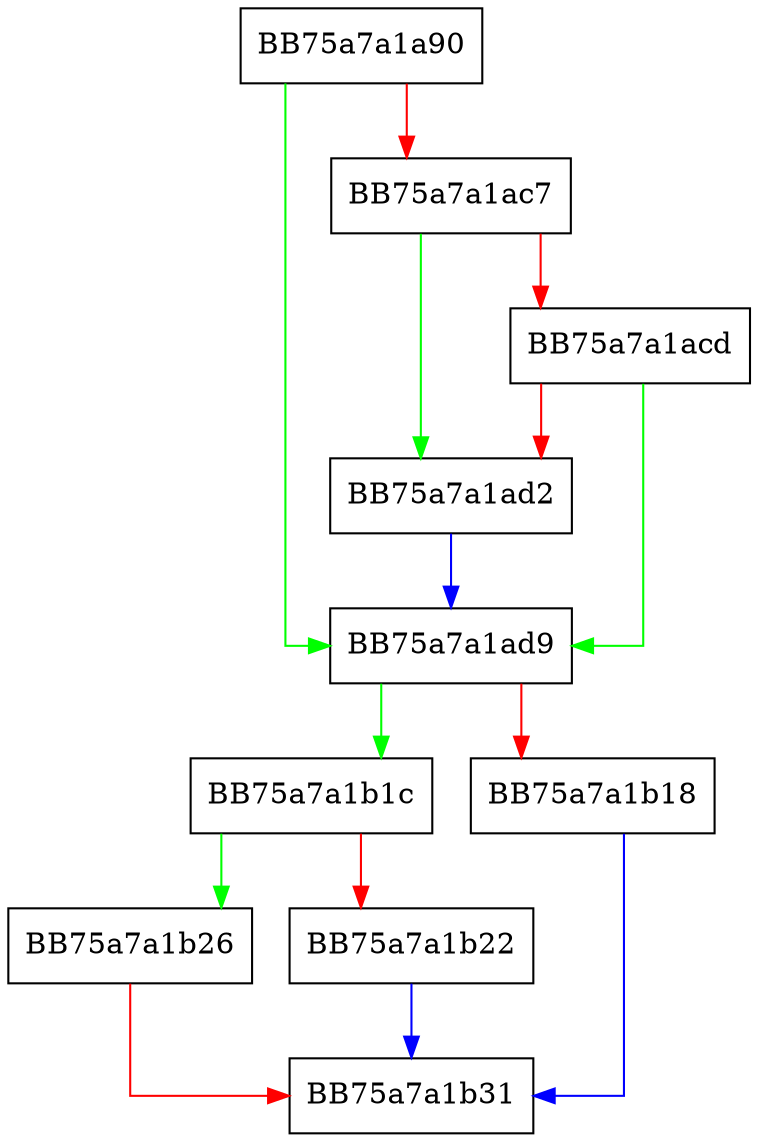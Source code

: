 digraph process_integer_specifier {
  node [shape="box"];
  graph [splines=ortho];
  BB75a7a1a90 -> BB75a7a1ad9 [color="green"];
  BB75a7a1a90 -> BB75a7a1ac7 [color="red"];
  BB75a7a1ac7 -> BB75a7a1ad2 [color="green"];
  BB75a7a1ac7 -> BB75a7a1acd [color="red"];
  BB75a7a1acd -> BB75a7a1ad9 [color="green"];
  BB75a7a1acd -> BB75a7a1ad2 [color="red"];
  BB75a7a1ad2 -> BB75a7a1ad9 [color="blue"];
  BB75a7a1ad9 -> BB75a7a1b1c [color="green"];
  BB75a7a1ad9 -> BB75a7a1b18 [color="red"];
  BB75a7a1b18 -> BB75a7a1b31 [color="blue"];
  BB75a7a1b1c -> BB75a7a1b26 [color="green"];
  BB75a7a1b1c -> BB75a7a1b22 [color="red"];
  BB75a7a1b22 -> BB75a7a1b31 [color="blue"];
  BB75a7a1b26 -> BB75a7a1b31 [color="red"];
}